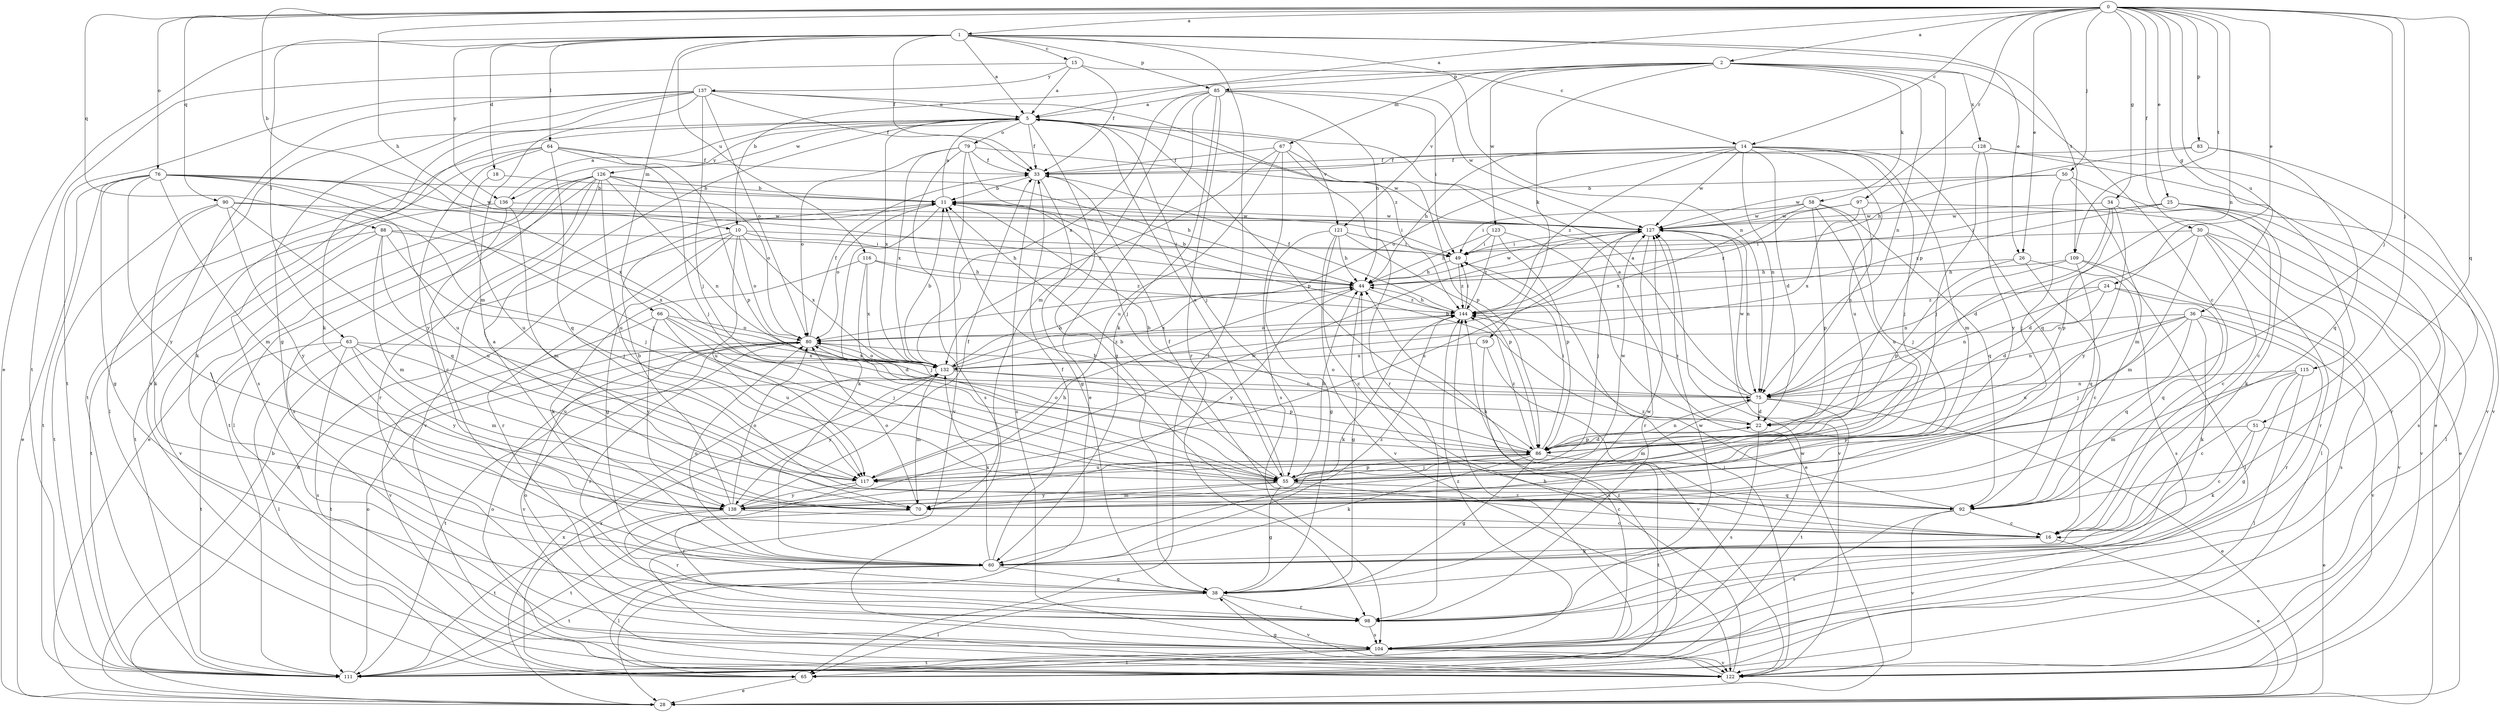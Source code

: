 strict digraph  {
0;
1;
2;
5;
10;
11;
14;
15;
16;
18;
22;
24;
25;
26;
28;
30;
33;
34;
36;
38;
44;
49;
50;
51;
55;
58;
59;
60;
63;
64;
65;
66;
67;
70;
75;
76;
79;
80;
83;
85;
86;
88;
90;
92;
97;
98;
104;
109;
111;
115;
116;
117;
121;
122;
123;
126;
127;
128;
132;
136;
137;
138;
144;
0 -> 1  [label=a];
0 -> 2  [label=a];
0 -> 5  [label=a];
0 -> 10  [label=b];
0 -> 14  [label=c];
0 -> 24  [label=e];
0 -> 25  [label=e];
0 -> 26  [label=e];
0 -> 30  [label=f];
0 -> 34  [label=g];
0 -> 36  [label=g];
0 -> 44  [label=h];
0 -> 50  [label=j];
0 -> 51  [label=j];
0 -> 55  [label=j];
0 -> 75  [label=n];
0 -> 76  [label=o];
0 -> 83  [label=p];
0 -> 88  [label=q];
0 -> 90  [label=q];
0 -> 92  [label=q];
0 -> 97  [label=r];
0 -> 109  [label=t];
0 -> 115  [label=u];
1 -> 5  [label=a];
1 -> 14  [label=c];
1 -> 15  [label=c];
1 -> 18  [label=d];
1 -> 26  [label=e];
1 -> 28  [label=e];
1 -> 33  [label=f];
1 -> 63  [label=l];
1 -> 64  [label=l];
1 -> 65  [label=l];
1 -> 66  [label=m];
1 -> 85  [label=p];
1 -> 109  [label=t];
1 -> 116  [label=u];
1 -> 136  [label=y];
2 -> 10  [label=b];
2 -> 16  [label=c];
2 -> 58  [label=k];
2 -> 59  [label=k];
2 -> 67  [label=m];
2 -> 75  [label=n];
2 -> 85  [label=p];
2 -> 86  [label=p];
2 -> 121  [label=v];
2 -> 123  [label=w];
2 -> 128  [label=x];
5 -> 33  [label=f];
5 -> 38  [label=g];
5 -> 55  [label=j];
5 -> 79  [label=o];
5 -> 86  [label=p];
5 -> 104  [label=s];
5 -> 111  [label=t];
5 -> 121  [label=v];
5 -> 126  [label=w];
5 -> 132  [label=x];
5 -> 136  [label=y];
10 -> 28  [label=e];
10 -> 38  [label=g];
10 -> 44  [label=h];
10 -> 49  [label=i];
10 -> 80  [label=o];
10 -> 98  [label=r];
10 -> 117  [label=u];
10 -> 132  [label=x];
11 -> 5  [label=a];
11 -> 49  [label=i];
11 -> 60  [label=k];
11 -> 80  [label=o];
11 -> 127  [label=w];
14 -> 22  [label=d];
14 -> 33  [label=f];
14 -> 44  [label=h];
14 -> 55  [label=j];
14 -> 70  [label=m];
14 -> 75  [label=n];
14 -> 80  [label=o];
14 -> 92  [label=q];
14 -> 117  [label=u];
14 -> 127  [label=w];
14 -> 144  [label=z];
15 -> 5  [label=a];
15 -> 33  [label=f];
15 -> 75  [label=n];
15 -> 111  [label=t];
15 -> 137  [label=y];
16 -> 28  [label=e];
16 -> 44  [label=h];
16 -> 60  [label=k];
18 -> 11  [label=b];
18 -> 117  [label=u];
22 -> 5  [label=a];
22 -> 11  [label=b];
22 -> 86  [label=p];
22 -> 104  [label=s];
24 -> 22  [label=d];
24 -> 75  [label=n];
24 -> 92  [label=q];
24 -> 104  [label=s];
24 -> 144  [label=z];
25 -> 49  [label=i];
25 -> 60  [label=k];
25 -> 98  [label=r];
25 -> 104  [label=s];
25 -> 127  [label=w];
25 -> 144  [label=z];
26 -> 16  [label=c];
26 -> 44  [label=h];
26 -> 86  [label=p];
26 -> 104  [label=s];
28 -> 11  [label=b];
28 -> 132  [label=x];
30 -> 16  [label=c];
30 -> 22  [label=d];
30 -> 49  [label=i];
30 -> 65  [label=l];
30 -> 70  [label=m];
30 -> 98  [label=r];
30 -> 122  [label=v];
33 -> 11  [label=b];
33 -> 38  [label=g];
33 -> 104  [label=s];
34 -> 22  [label=d];
34 -> 65  [label=l];
34 -> 86  [label=p];
34 -> 127  [label=w];
34 -> 138  [label=y];
36 -> 55  [label=j];
36 -> 60  [label=k];
36 -> 75  [label=n];
36 -> 80  [label=o];
36 -> 92  [label=q];
36 -> 98  [label=r];
36 -> 117  [label=u];
36 -> 122  [label=v];
38 -> 65  [label=l];
38 -> 98  [label=r];
38 -> 122  [label=v];
38 -> 127  [label=w];
44 -> 11  [label=b];
44 -> 38  [label=g];
44 -> 127  [label=w];
44 -> 132  [label=x];
44 -> 138  [label=y];
44 -> 144  [label=z];
49 -> 44  [label=h];
49 -> 144  [label=z];
50 -> 11  [label=b];
50 -> 16  [label=c];
50 -> 55  [label=j];
50 -> 70  [label=m];
50 -> 127  [label=w];
51 -> 16  [label=c];
51 -> 28  [label=e];
51 -> 60  [label=k];
51 -> 86  [label=p];
55 -> 5  [label=a];
55 -> 11  [label=b];
55 -> 16  [label=c];
55 -> 38  [label=g];
55 -> 44  [label=h];
55 -> 70  [label=m];
55 -> 86  [label=p];
55 -> 92  [label=q];
55 -> 127  [label=w];
55 -> 138  [label=y];
58 -> 49  [label=i];
58 -> 55  [label=j];
58 -> 86  [label=p];
58 -> 92  [label=q];
58 -> 117  [label=u];
58 -> 127  [label=w];
58 -> 132  [label=x];
59 -> 104  [label=s];
59 -> 122  [label=v];
59 -> 132  [label=x];
60 -> 5  [label=a];
60 -> 33  [label=f];
60 -> 38  [label=g];
60 -> 65  [label=l];
60 -> 80  [label=o];
60 -> 111  [label=t];
60 -> 132  [label=x];
60 -> 144  [label=z];
63 -> 65  [label=l];
63 -> 70  [label=m];
63 -> 104  [label=s];
63 -> 111  [label=t];
63 -> 117  [label=u];
63 -> 132  [label=x];
63 -> 138  [label=y];
64 -> 33  [label=f];
64 -> 55  [label=j];
64 -> 60  [label=k];
64 -> 65  [label=l];
64 -> 86  [label=p];
64 -> 92  [label=q];
64 -> 138  [label=y];
65 -> 28  [label=e];
65 -> 132  [label=x];
65 -> 144  [label=z];
66 -> 22  [label=d];
66 -> 55  [label=j];
66 -> 80  [label=o];
66 -> 117  [label=u];
66 -> 122  [label=v];
66 -> 138  [label=y];
67 -> 33  [label=f];
67 -> 86  [label=p];
67 -> 98  [label=r];
67 -> 104  [label=s];
67 -> 117  [label=u];
67 -> 132  [label=x];
70 -> 80  [label=o];
70 -> 111  [label=t];
75 -> 5  [label=a];
75 -> 22  [label=d];
75 -> 28  [label=e];
75 -> 70  [label=m];
75 -> 80  [label=o];
75 -> 111  [label=t];
75 -> 127  [label=w];
75 -> 144  [label=z];
76 -> 11  [label=b];
76 -> 28  [label=e];
76 -> 38  [label=g];
76 -> 55  [label=j];
76 -> 70  [label=m];
76 -> 111  [label=t];
76 -> 117  [label=u];
76 -> 127  [label=w];
76 -> 132  [label=x];
76 -> 138  [label=y];
79 -> 33  [label=f];
79 -> 55  [label=j];
79 -> 80  [label=o];
79 -> 104  [label=s];
79 -> 122  [label=v];
79 -> 127  [label=w];
79 -> 132  [label=x];
80 -> 33  [label=f];
80 -> 98  [label=r];
80 -> 111  [label=t];
80 -> 122  [label=v];
80 -> 132  [label=x];
83 -> 33  [label=f];
83 -> 44  [label=h];
83 -> 92  [label=q];
83 -> 122  [label=v];
85 -> 5  [label=a];
85 -> 28  [label=e];
85 -> 44  [label=h];
85 -> 49  [label=i];
85 -> 60  [label=k];
85 -> 70  [label=m];
85 -> 98  [label=r];
85 -> 127  [label=w];
85 -> 132  [label=x];
86 -> 11  [label=b];
86 -> 22  [label=d];
86 -> 38  [label=g];
86 -> 49  [label=i];
86 -> 55  [label=j];
86 -> 60  [label=k];
86 -> 75  [label=n];
86 -> 80  [label=o];
86 -> 111  [label=t];
86 -> 117  [label=u];
86 -> 144  [label=z];
88 -> 49  [label=i];
88 -> 55  [label=j];
88 -> 70  [label=m];
88 -> 111  [label=t];
88 -> 117  [label=u];
88 -> 122  [label=v];
88 -> 132  [label=x];
90 -> 55  [label=j];
90 -> 60  [label=k];
90 -> 92  [label=q];
90 -> 111  [label=t];
90 -> 127  [label=w];
90 -> 138  [label=y];
92 -> 11  [label=b];
92 -> 16  [label=c];
92 -> 33  [label=f];
92 -> 104  [label=s];
92 -> 122  [label=v];
92 -> 144  [label=z];
97 -> 28  [label=e];
97 -> 75  [label=n];
97 -> 127  [label=w];
97 -> 132  [label=x];
97 -> 144  [label=z];
98 -> 104  [label=s];
98 -> 127  [label=w];
104 -> 65  [label=l];
104 -> 80  [label=o];
104 -> 111  [label=t];
104 -> 122  [label=v];
104 -> 144  [label=z];
109 -> 44  [label=h];
109 -> 65  [label=l];
109 -> 75  [label=n];
109 -> 92  [label=q];
109 -> 122  [label=v];
111 -> 80  [label=o];
111 -> 127  [label=w];
111 -> 144  [label=z];
115 -> 16  [label=c];
115 -> 38  [label=g];
115 -> 65  [label=l];
115 -> 70  [label=m];
115 -> 75  [label=n];
116 -> 44  [label=h];
116 -> 55  [label=j];
116 -> 60  [label=k];
116 -> 132  [label=x];
116 -> 144  [label=z];
117 -> 98  [label=r];
117 -> 127  [label=w];
117 -> 138  [label=y];
121 -> 16  [label=c];
121 -> 38  [label=g];
121 -> 44  [label=h];
121 -> 49  [label=i];
121 -> 86  [label=p];
121 -> 122  [label=v];
122 -> 38  [label=g];
122 -> 44  [label=h];
122 -> 49  [label=i];
122 -> 80  [label=o];
123 -> 28  [label=e];
123 -> 44  [label=h];
123 -> 49  [label=i];
123 -> 86  [label=p];
123 -> 144  [label=z];
126 -> 11  [label=b];
126 -> 28  [label=e];
126 -> 44  [label=h];
126 -> 65  [label=l];
126 -> 75  [label=n];
126 -> 80  [label=o];
126 -> 98  [label=r];
126 -> 104  [label=s];
126 -> 111  [label=t];
126 -> 117  [label=u];
126 -> 122  [label=v];
127 -> 49  [label=i];
127 -> 55  [label=j];
127 -> 75  [label=n];
127 -> 98  [label=r];
127 -> 117  [label=u];
127 -> 122  [label=v];
128 -> 28  [label=e];
128 -> 33  [label=f];
128 -> 55  [label=j];
128 -> 122  [label=v];
128 -> 138  [label=y];
132 -> 11  [label=b];
132 -> 44  [label=h];
132 -> 70  [label=m];
132 -> 75  [label=n];
132 -> 80  [label=o];
132 -> 86  [label=p];
132 -> 111  [label=t];
132 -> 138  [label=y];
132 -> 144  [label=z];
136 -> 5  [label=a];
136 -> 16  [label=c];
136 -> 70  [label=m];
136 -> 111  [label=t];
136 -> 127  [label=w];
137 -> 5  [label=a];
137 -> 33  [label=f];
137 -> 38  [label=g];
137 -> 55  [label=j];
137 -> 60  [label=k];
137 -> 70  [label=m];
137 -> 80  [label=o];
137 -> 111  [label=t];
137 -> 122  [label=v];
137 -> 144  [label=z];
138 -> 11  [label=b];
138 -> 16  [label=c];
138 -> 33  [label=f];
138 -> 44  [label=h];
138 -> 80  [label=o];
138 -> 98  [label=r];
138 -> 111  [label=t];
144 -> 33  [label=f];
144 -> 44  [label=h];
144 -> 49  [label=i];
144 -> 60  [label=k];
144 -> 80  [label=o];
}
